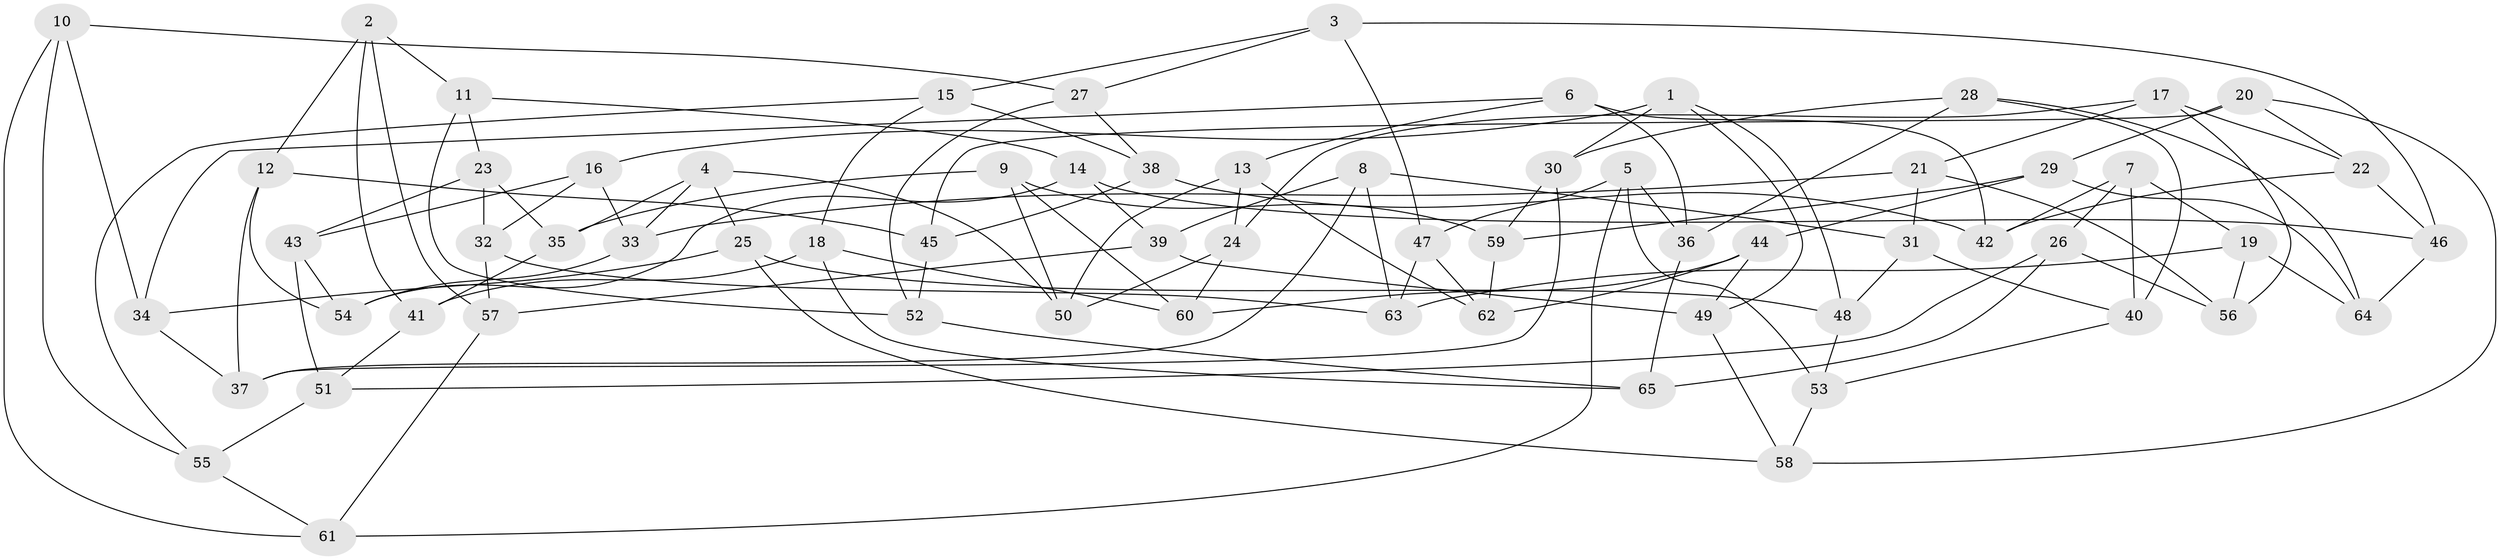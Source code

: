 // Generated by graph-tools (version 1.1) at 2025/11/02/27/25 16:11:45]
// undirected, 65 vertices, 130 edges
graph export_dot {
graph [start="1"]
  node [color=gray90,style=filled];
  1;
  2;
  3;
  4;
  5;
  6;
  7;
  8;
  9;
  10;
  11;
  12;
  13;
  14;
  15;
  16;
  17;
  18;
  19;
  20;
  21;
  22;
  23;
  24;
  25;
  26;
  27;
  28;
  29;
  30;
  31;
  32;
  33;
  34;
  35;
  36;
  37;
  38;
  39;
  40;
  41;
  42;
  43;
  44;
  45;
  46;
  47;
  48;
  49;
  50;
  51;
  52;
  53;
  54;
  55;
  56;
  57;
  58;
  59;
  60;
  61;
  62;
  63;
  64;
  65;
  1 -- 16;
  1 -- 48;
  1 -- 49;
  1 -- 30;
  2 -- 41;
  2 -- 12;
  2 -- 57;
  2 -- 11;
  3 -- 46;
  3 -- 27;
  3 -- 47;
  3 -- 15;
  4 -- 35;
  4 -- 50;
  4 -- 25;
  4 -- 33;
  5 -- 61;
  5 -- 36;
  5 -- 47;
  5 -- 53;
  6 -- 36;
  6 -- 13;
  6 -- 42;
  6 -- 34;
  7 -- 40;
  7 -- 42;
  7 -- 19;
  7 -- 26;
  8 -- 63;
  8 -- 31;
  8 -- 37;
  8 -- 39;
  9 -- 60;
  9 -- 59;
  9 -- 50;
  9 -- 35;
  10 -- 55;
  10 -- 27;
  10 -- 34;
  10 -- 61;
  11 -- 14;
  11 -- 52;
  11 -- 23;
  12 -- 54;
  12 -- 45;
  12 -- 37;
  13 -- 62;
  13 -- 50;
  13 -- 24;
  14 -- 39;
  14 -- 46;
  14 -- 54;
  15 -- 18;
  15 -- 38;
  15 -- 55;
  16 -- 33;
  16 -- 43;
  16 -- 32;
  17 -- 22;
  17 -- 24;
  17 -- 56;
  17 -- 21;
  18 -- 65;
  18 -- 60;
  18 -- 41;
  19 -- 63;
  19 -- 56;
  19 -- 64;
  20 -- 58;
  20 -- 29;
  20 -- 45;
  20 -- 22;
  21 -- 56;
  21 -- 31;
  21 -- 33;
  22 -- 42;
  22 -- 46;
  23 -- 32;
  23 -- 35;
  23 -- 43;
  24 -- 50;
  24 -- 60;
  25 -- 58;
  25 -- 48;
  25 -- 34;
  26 -- 65;
  26 -- 51;
  26 -- 56;
  27 -- 38;
  27 -- 52;
  28 -- 40;
  28 -- 36;
  28 -- 64;
  28 -- 30;
  29 -- 44;
  29 -- 59;
  29 -- 64;
  30 -- 59;
  30 -- 37;
  31 -- 48;
  31 -- 40;
  32 -- 57;
  32 -- 63;
  33 -- 54;
  34 -- 37;
  35 -- 41;
  36 -- 65;
  38 -- 45;
  38 -- 42;
  39 -- 57;
  39 -- 49;
  40 -- 53;
  41 -- 51;
  43 -- 54;
  43 -- 51;
  44 -- 62;
  44 -- 49;
  44 -- 60;
  45 -- 52;
  46 -- 64;
  47 -- 62;
  47 -- 63;
  48 -- 53;
  49 -- 58;
  51 -- 55;
  52 -- 65;
  53 -- 58;
  55 -- 61;
  57 -- 61;
  59 -- 62;
}

